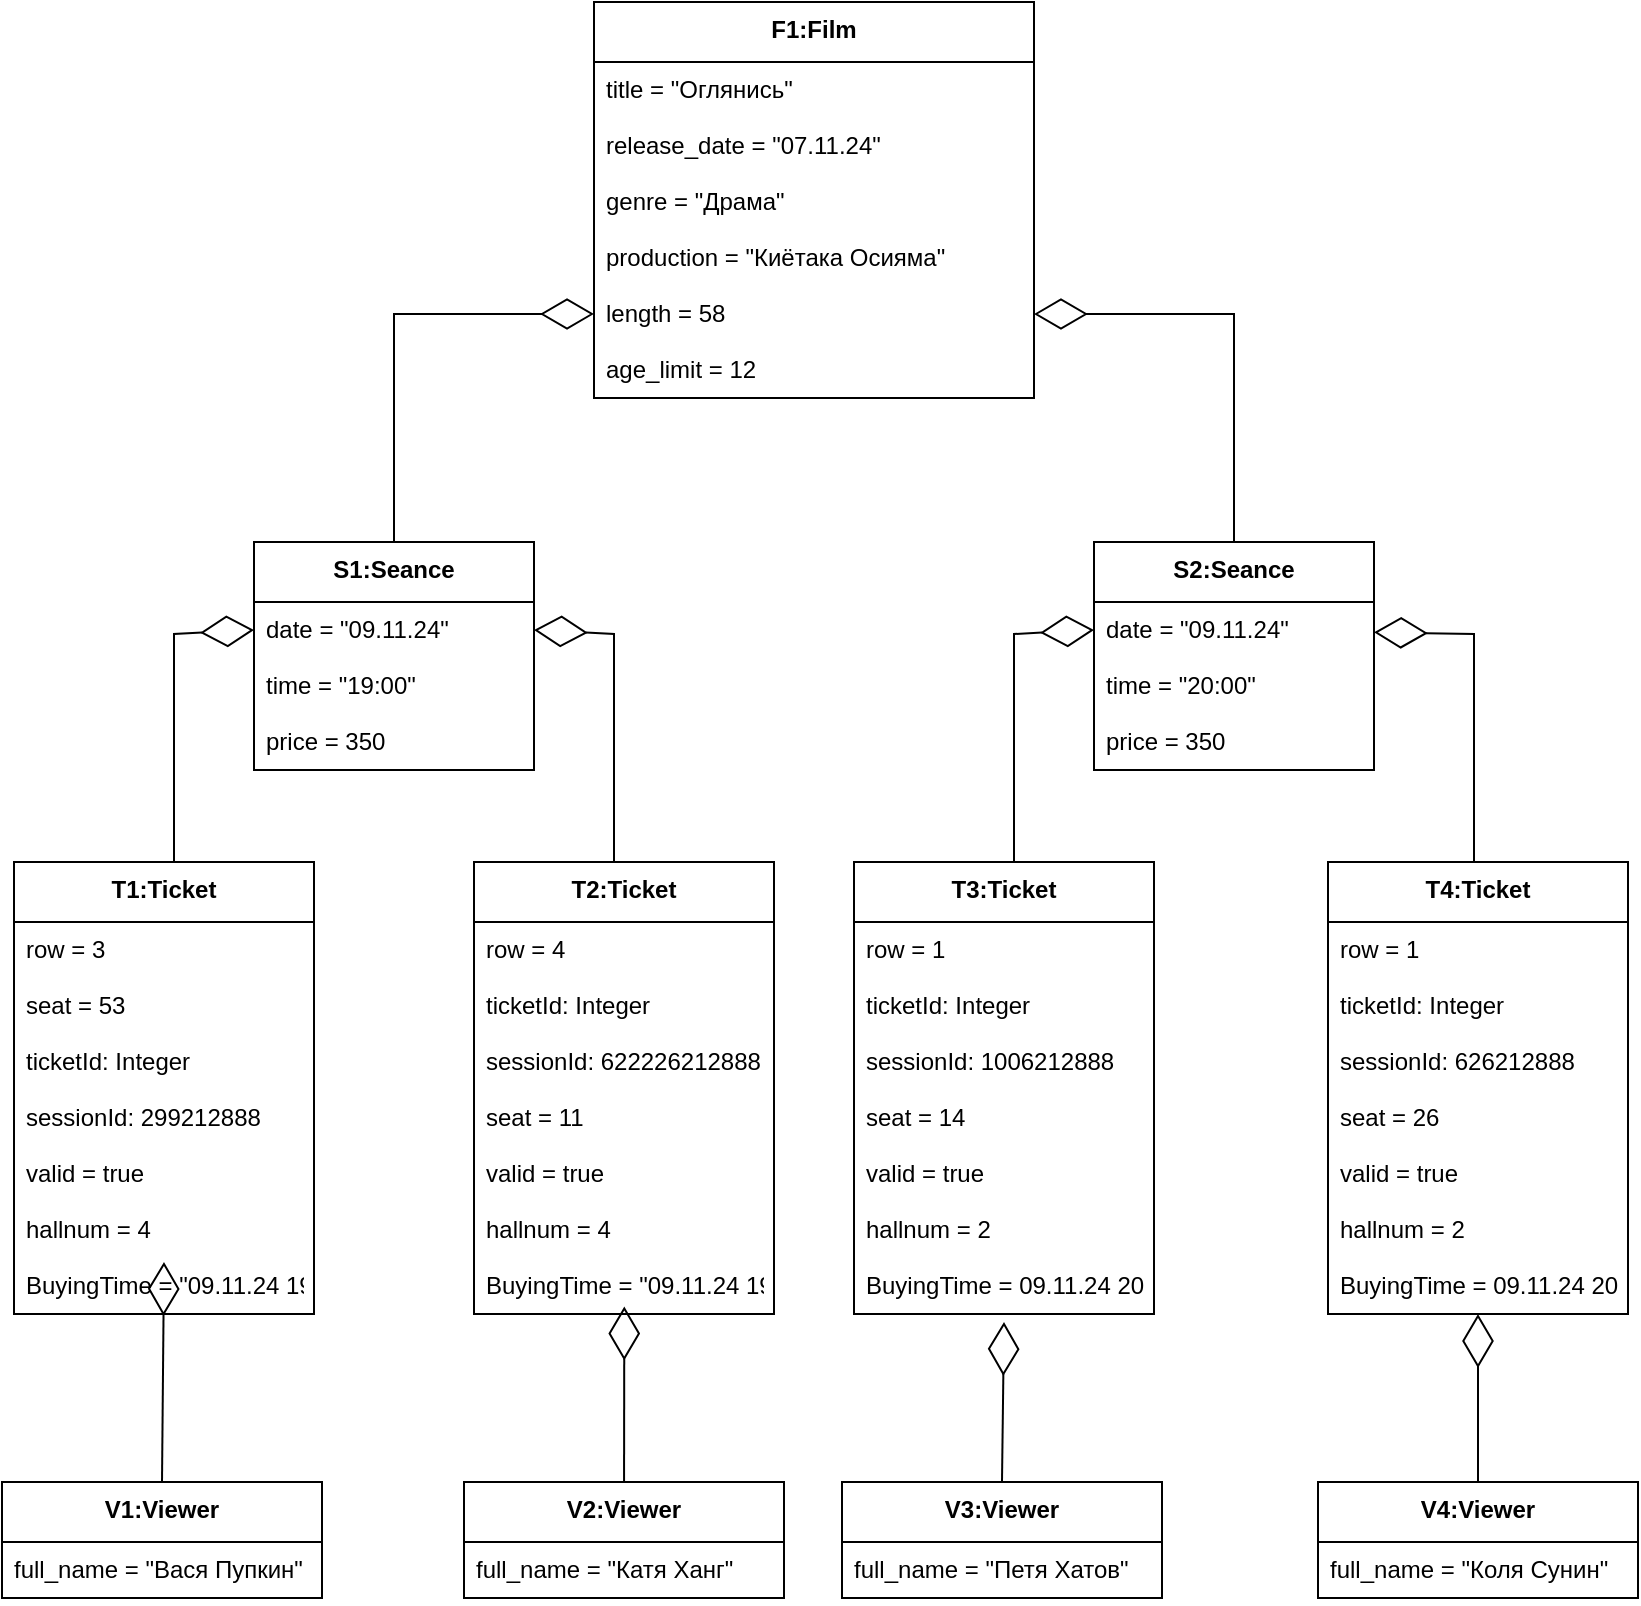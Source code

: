 <mxfile version="24.8.8">
  <diagram id="9sATSurqg9S_n1vcIpef" name="Страница — 2">
    <mxGraphModel dx="726" dy="1291" grid="1" gridSize="10" guides="1" tooltips="1" connect="1" arrows="1" fold="1" page="1" pageScale="1" pageWidth="827" pageHeight="1169" math="0" shadow="0">
      <root>
        <mxCell id="0" />
        <mxCell id="1" parent="0" />
        <mxCell id="dYSt3ZkYuvJvffHsS-Wd-2" value="S1:Seance" style="swimlane;fontStyle=1;align=center;verticalAlign=top;childLayout=stackLayout;horizontal=1;startSize=30;horizontalStack=0;resizeParent=1;resizeParentMax=0;resizeLast=0;collapsible=0;marginBottom=0;" parent="1" vertex="1">
          <mxGeometry x="140" y="400" width="140" height="114" as="geometry" />
        </mxCell>
        <mxCell id="dYSt3ZkYuvJvffHsS-Wd-3" value="date = &quot;09.11.24&quot;" style="text;strokeColor=none;fillColor=none;align=left;verticalAlign=top;spacingLeft=4;spacingRight=4;overflow=hidden;rotatable=0;points=[[0,0.5],[1,0.5]];portConstraint=eastwest;" parent="dYSt3ZkYuvJvffHsS-Wd-2" vertex="1">
          <mxGeometry y="30" width="140" height="28" as="geometry" />
        </mxCell>
        <mxCell id="dYSt3ZkYuvJvffHsS-Wd-4" value="time = &quot;19:00&quot;     " style="text;strokeColor=none;fillColor=none;align=left;verticalAlign=top;spacingLeft=4;spacingRight=4;overflow=hidden;rotatable=0;points=[[0,0.5],[1,0.5]];portConstraint=eastwest;" parent="dYSt3ZkYuvJvffHsS-Wd-2" vertex="1">
          <mxGeometry y="58" width="140" height="28" as="geometry" />
        </mxCell>
        <mxCell id="dYSt3ZkYuvJvffHsS-Wd-5" value="price = 350&#xa;" style="text;strokeColor=none;fillColor=none;align=left;verticalAlign=top;spacingLeft=4;spacingRight=4;overflow=hidden;rotatable=0;points=[[0,0.5],[1,0.5]];portConstraint=eastwest;" parent="dYSt3ZkYuvJvffHsS-Wd-2" vertex="1">
          <mxGeometry y="86" width="140" height="28" as="geometry" />
        </mxCell>
        <mxCell id="dYSt3ZkYuvJvffHsS-Wd-7" value="T1:Ticket" style="swimlane;fontStyle=1;align=center;verticalAlign=top;childLayout=stackLayout;horizontal=1;startSize=30;horizontalStack=0;resizeParent=1;resizeParentMax=0;resizeLast=0;collapsible=0;marginBottom=0;" parent="1" vertex="1">
          <mxGeometry x="20" y="560" width="150" height="226" as="geometry" />
        </mxCell>
        <mxCell id="dYSt3ZkYuvJvffHsS-Wd-8" value="row = 3" style="text;strokeColor=none;fillColor=none;align=left;verticalAlign=top;spacingLeft=4;spacingRight=4;overflow=hidden;rotatable=0;points=[[0,0.5],[1,0.5]];portConstraint=eastwest;" parent="dYSt3ZkYuvJvffHsS-Wd-7" vertex="1">
          <mxGeometry y="30" width="150" height="28" as="geometry" />
        </mxCell>
        <mxCell id="dYSt3ZkYuvJvffHsS-Wd-9" value="seat = 53" style="text;strokeColor=none;fillColor=none;align=left;verticalAlign=top;spacingLeft=4;spacingRight=4;overflow=hidden;rotatable=0;points=[[0,0.5],[1,0.5]];portConstraint=eastwest;" parent="dYSt3ZkYuvJvffHsS-Wd-7" vertex="1">
          <mxGeometry y="58" width="150" height="28" as="geometry" />
        </mxCell>
        <mxCell id="SHrnmr2BKBtcjAR6mjGM-24" value="ticketId: Integer" style="text;strokeColor=none;fillColor=none;align=left;verticalAlign=top;spacingLeft=4;spacingRight=4;overflow=hidden;rotatable=0;points=[[0,0.5],[1,0.5]];portConstraint=eastwest;" vertex="1" parent="dYSt3ZkYuvJvffHsS-Wd-7">
          <mxGeometry y="86" width="150" height="28" as="geometry" />
        </mxCell>
        <mxCell id="SHrnmr2BKBtcjAR6mjGM-23" value="sessionId: 299212888" style="text;strokeColor=none;fillColor=none;align=left;verticalAlign=top;spacingLeft=4;spacingRight=4;overflow=hidden;rotatable=0;points=[[0,0.5],[1,0.5]];portConstraint=eastwest;" vertex="1" parent="dYSt3ZkYuvJvffHsS-Wd-7">
          <mxGeometry y="114" width="150" height="28" as="geometry" />
        </mxCell>
        <mxCell id="SHrnmr2BKBtcjAR6mjGM-22" value="valid = true" style="text;strokeColor=none;fillColor=none;align=left;verticalAlign=top;spacingLeft=4;spacingRight=4;overflow=hidden;rotatable=0;points=[[0,0.5],[1,0.5]];portConstraint=eastwest;" vertex="1" parent="dYSt3ZkYuvJvffHsS-Wd-7">
          <mxGeometry y="142" width="150" height="28" as="geometry" />
        </mxCell>
        <mxCell id="dYSt3ZkYuvJvffHsS-Wd-11" value="hallnum = 4" style="text;strokeColor=none;fillColor=none;align=left;verticalAlign=top;spacingLeft=4;spacingRight=4;overflow=hidden;rotatable=0;points=[[0,0.5],[1,0.5]];portConstraint=eastwest;" parent="dYSt3ZkYuvJvffHsS-Wd-7" vertex="1">
          <mxGeometry y="170" width="150" height="28" as="geometry" />
        </mxCell>
        <mxCell id="dYSt3ZkYuvJvffHsS-Wd-10" value="BuyingTime = &quot;09.11.24 19:00&quot;" style="text;strokeColor=none;fillColor=none;align=left;verticalAlign=top;spacingLeft=4;spacingRight=4;overflow=hidden;rotatable=0;points=[[0,0.5],[1,0.5]];portConstraint=eastwest;" parent="dYSt3ZkYuvJvffHsS-Wd-7" vertex="1">
          <mxGeometry y="198" width="150" height="28" as="geometry" />
        </mxCell>
        <mxCell id="dYSt3ZkYuvJvffHsS-Wd-12" value="V1:Viewer" style="swimlane;fontStyle=1;align=center;verticalAlign=top;childLayout=stackLayout;horizontal=1;startSize=30;horizontalStack=0;resizeParent=1;resizeParentMax=0;resizeLast=0;collapsible=0;marginBottom=0;" parent="1" vertex="1">
          <mxGeometry x="14" y="870" width="160" height="58" as="geometry" />
        </mxCell>
        <mxCell id="dYSt3ZkYuvJvffHsS-Wd-13" value="full_name = &quot;Вася Пупкин&quot;" style="text;strokeColor=none;fillColor=none;align=left;verticalAlign=top;spacingLeft=4;spacingRight=4;overflow=hidden;rotatable=0;points=[[0,0.5],[1,0.5]];portConstraint=eastwest;" parent="dYSt3ZkYuvJvffHsS-Wd-12" vertex="1">
          <mxGeometry y="30" width="160" height="28" as="geometry" />
        </mxCell>
        <mxCell id="SxeeiaMlCdhIL33vLzx1-1" value="F1:Film" style="swimlane;fontStyle=1;align=center;verticalAlign=top;childLayout=stackLayout;horizontal=1;startSize=30;horizontalStack=0;resizeParent=1;resizeParentMax=0;resizeLast=0;collapsible=0;marginBottom=0;" parent="1" vertex="1">
          <mxGeometry x="310" y="130" width="220" height="198" as="geometry" />
        </mxCell>
        <mxCell id="SxeeiaMlCdhIL33vLzx1-2" value="title = &quot;Оглянись&quot;" style="text;strokeColor=none;fillColor=none;align=left;verticalAlign=top;spacingLeft=4;spacingRight=4;overflow=hidden;rotatable=0;points=[[0,0.5],[1,0.5]];portConstraint=eastwest;" parent="SxeeiaMlCdhIL33vLzx1-1" vertex="1">
          <mxGeometry y="30" width="220" height="28" as="geometry" />
        </mxCell>
        <mxCell id="SxeeiaMlCdhIL33vLzx1-3" value="release_date = &quot;07.11.24&quot;" style="text;strokeColor=none;fillColor=none;align=left;verticalAlign=top;spacingLeft=4;spacingRight=4;overflow=hidden;rotatable=0;points=[[0,0.5],[1,0.5]];portConstraint=eastwest;" parent="SxeeiaMlCdhIL33vLzx1-1" vertex="1">
          <mxGeometry y="58" width="220" height="28" as="geometry" />
        </mxCell>
        <mxCell id="SxeeiaMlCdhIL33vLzx1-4" value="genre = &quot;Драма&quot;" style="text;strokeColor=none;fillColor=none;align=left;verticalAlign=top;spacingLeft=4;spacingRight=4;overflow=hidden;rotatable=0;points=[[0,0.5],[1,0.5]];portConstraint=eastwest;" parent="SxeeiaMlCdhIL33vLzx1-1" vertex="1">
          <mxGeometry y="86" width="220" height="28" as="geometry" />
        </mxCell>
        <mxCell id="SxeeiaMlCdhIL33vLzx1-5" value="production = &quot;Киётака Осияма&quot;" style="text;strokeColor=none;fillColor=none;align=left;verticalAlign=top;spacingLeft=4;spacingRight=4;overflow=hidden;rotatable=0;points=[[0,0.5],[1,0.5]];portConstraint=eastwest;" parent="SxeeiaMlCdhIL33vLzx1-1" vertex="1">
          <mxGeometry y="114" width="220" height="28" as="geometry" />
        </mxCell>
        <mxCell id="SxeeiaMlCdhIL33vLzx1-6" value="length = 58" style="text;strokeColor=none;fillColor=none;align=left;verticalAlign=top;spacingLeft=4;spacingRight=4;overflow=hidden;rotatable=0;points=[[0,0.5],[1,0.5]];portConstraint=eastwest;" parent="SxeeiaMlCdhIL33vLzx1-1" vertex="1">
          <mxGeometry y="142" width="220" height="28" as="geometry" />
        </mxCell>
        <mxCell id="SxeeiaMlCdhIL33vLzx1-7" value="age_limit = 12" style="text;strokeColor=none;fillColor=none;align=left;verticalAlign=top;spacingLeft=4;spacingRight=4;overflow=hidden;rotatable=0;points=[[0,0.5],[1,0.5]];portConstraint=eastwest;" parent="SxeeiaMlCdhIL33vLzx1-1" vertex="1">
          <mxGeometry y="170" width="220" height="28" as="geometry" />
        </mxCell>
        <mxCell id="CrPCNS8Jn8yBLBJb4bbg-40" value="S2:Seance" style="swimlane;fontStyle=1;align=center;verticalAlign=top;childLayout=stackLayout;horizontal=1;startSize=30;horizontalStack=0;resizeParent=1;resizeParentMax=0;resizeLast=0;collapsible=0;marginBottom=0;" parent="1" vertex="1">
          <mxGeometry x="560" y="400" width="140" height="114" as="geometry" />
        </mxCell>
        <mxCell id="CrPCNS8Jn8yBLBJb4bbg-41" value="date = &quot;09.11.24&quot;" style="text;strokeColor=none;fillColor=none;align=left;verticalAlign=top;spacingLeft=4;spacingRight=4;overflow=hidden;rotatable=0;points=[[0,0.5],[1,0.5]];portConstraint=eastwest;" parent="CrPCNS8Jn8yBLBJb4bbg-40" vertex="1">
          <mxGeometry y="30" width="140" height="28" as="geometry" />
        </mxCell>
        <mxCell id="CrPCNS8Jn8yBLBJb4bbg-42" value="time = &quot;20:00&quot;     " style="text;strokeColor=none;fillColor=none;align=left;verticalAlign=top;spacingLeft=4;spacingRight=4;overflow=hidden;rotatable=0;points=[[0,0.5],[1,0.5]];portConstraint=eastwest;" parent="CrPCNS8Jn8yBLBJb4bbg-40" vertex="1">
          <mxGeometry y="58" width="140" height="28" as="geometry" />
        </mxCell>
        <mxCell id="CrPCNS8Jn8yBLBJb4bbg-43" value="price = 350&#xa;" style="text;strokeColor=none;fillColor=none;align=left;verticalAlign=top;spacingLeft=4;spacingRight=4;overflow=hidden;rotatable=0;points=[[0,0.5],[1,0.5]];portConstraint=eastwest;" parent="CrPCNS8Jn8yBLBJb4bbg-40" vertex="1">
          <mxGeometry y="86" width="140" height="28" as="geometry" />
        </mxCell>
        <mxCell id="CrPCNS8Jn8yBLBJb4bbg-49" value="T3:Ticket" style="swimlane;fontStyle=1;align=center;verticalAlign=top;childLayout=stackLayout;horizontal=1;startSize=30;horizontalStack=0;resizeParent=1;resizeParentMax=0;resizeLast=0;collapsible=0;marginBottom=0;" parent="1" vertex="1">
          <mxGeometry x="440" y="560" width="150" height="226" as="geometry" />
        </mxCell>
        <mxCell id="CrPCNS8Jn8yBLBJb4bbg-50" value="row = 1" style="text;strokeColor=none;fillColor=none;align=left;verticalAlign=top;spacingLeft=4;spacingRight=4;overflow=hidden;rotatable=0;points=[[0,0.5],[1,0.5]];portConstraint=eastwest;" parent="CrPCNS8Jn8yBLBJb4bbg-49" vertex="1">
          <mxGeometry y="30" width="150" height="28" as="geometry" />
        </mxCell>
        <mxCell id="SHrnmr2BKBtcjAR6mjGM-1" value="ticketId: Integer" style="text;strokeColor=none;fillColor=none;align=left;verticalAlign=top;spacingLeft=4;spacingRight=4;overflow=hidden;rotatable=0;points=[[0,0.5],[1,0.5]];portConstraint=eastwest;" vertex="1" parent="CrPCNS8Jn8yBLBJb4bbg-49">
          <mxGeometry y="58" width="150" height="28" as="geometry" />
        </mxCell>
        <mxCell id="SHrnmr2BKBtcjAR6mjGM-2" value="sessionId: 1006212888" style="text;strokeColor=none;fillColor=none;align=left;verticalAlign=top;spacingLeft=4;spacingRight=4;overflow=hidden;rotatable=0;points=[[0,0.5],[1,0.5]];portConstraint=eastwest;" vertex="1" parent="CrPCNS8Jn8yBLBJb4bbg-49">
          <mxGeometry y="86" width="150" height="28" as="geometry" />
        </mxCell>
        <mxCell id="CrPCNS8Jn8yBLBJb4bbg-51" value="seat = 14" style="text;strokeColor=none;fillColor=none;align=left;verticalAlign=top;spacingLeft=4;spacingRight=4;overflow=hidden;rotatable=0;points=[[0,0.5],[1,0.5]];portConstraint=eastwest;" parent="CrPCNS8Jn8yBLBJb4bbg-49" vertex="1">
          <mxGeometry y="114" width="150" height="28" as="geometry" />
        </mxCell>
        <mxCell id="SHrnmr2BKBtcjAR6mjGM-3" value="valid = true" style="text;strokeColor=none;fillColor=none;align=left;verticalAlign=top;spacingLeft=4;spacingRight=4;overflow=hidden;rotatable=0;points=[[0,0.5],[1,0.5]];portConstraint=eastwest;" vertex="1" parent="CrPCNS8Jn8yBLBJb4bbg-49">
          <mxGeometry y="142" width="150" height="28" as="geometry" />
        </mxCell>
        <mxCell id="CrPCNS8Jn8yBLBJb4bbg-52" value="hallnum = 2" style="text;strokeColor=none;fillColor=none;align=left;verticalAlign=top;spacingLeft=4;spacingRight=4;overflow=hidden;rotatable=0;points=[[0,0.5],[1,0.5]];portConstraint=eastwest;" parent="CrPCNS8Jn8yBLBJb4bbg-49" vertex="1">
          <mxGeometry y="170" width="150" height="28" as="geometry" />
        </mxCell>
        <mxCell id="CrPCNS8Jn8yBLBJb4bbg-53" value="BuyingTime = 09.11.24 20:00" style="text;strokeColor=none;fillColor=none;align=left;verticalAlign=top;spacingLeft=4;spacingRight=4;overflow=hidden;rotatable=0;points=[[0,0.5],[1,0.5]];portConstraint=eastwest;" parent="CrPCNS8Jn8yBLBJb4bbg-49" vertex="1">
          <mxGeometry y="198" width="150" height="28" as="geometry" />
        </mxCell>
        <mxCell id="CrPCNS8Jn8yBLBJb4bbg-64" value="V2:Viewer" style="swimlane;fontStyle=1;align=center;verticalAlign=top;childLayout=stackLayout;horizontal=1;startSize=30;horizontalStack=0;resizeParent=1;resizeParentMax=0;resizeLast=0;collapsible=0;marginBottom=0;" parent="1" vertex="1">
          <mxGeometry x="245" y="870" width="160" height="58" as="geometry" />
        </mxCell>
        <mxCell id="CrPCNS8Jn8yBLBJb4bbg-65" value="full_name = &quot;Катя Ханг&quot;" style="text;strokeColor=none;fillColor=none;align=left;verticalAlign=top;spacingLeft=4;spacingRight=4;overflow=hidden;rotatable=0;points=[[0,0.5],[1,0.5]];portConstraint=eastwest;" parent="CrPCNS8Jn8yBLBJb4bbg-64" vertex="1">
          <mxGeometry y="30" width="160" height="28" as="geometry" />
        </mxCell>
        <mxCell id="CrPCNS8Jn8yBLBJb4bbg-66" value="V3:Viewer" style="swimlane;fontStyle=1;align=center;verticalAlign=top;childLayout=stackLayout;horizontal=1;startSize=30;horizontalStack=0;resizeParent=1;resizeParentMax=0;resizeLast=0;collapsible=0;marginBottom=0;" parent="1" vertex="1">
          <mxGeometry x="434" y="870" width="160" height="58" as="geometry" />
        </mxCell>
        <mxCell id="CrPCNS8Jn8yBLBJb4bbg-67" value="full_name = &quot;Петя Хатов&quot;" style="text;strokeColor=none;fillColor=none;align=left;verticalAlign=top;spacingLeft=4;spacingRight=4;overflow=hidden;rotatable=0;points=[[0,0.5],[1,0.5]];portConstraint=eastwest;" parent="CrPCNS8Jn8yBLBJb4bbg-66" vertex="1">
          <mxGeometry y="30" width="160" height="28" as="geometry" />
        </mxCell>
        <mxCell id="CrPCNS8Jn8yBLBJb4bbg-68" value="V4:Viewer" style="swimlane;fontStyle=1;align=center;verticalAlign=top;childLayout=stackLayout;horizontal=1;startSize=30;horizontalStack=0;resizeParent=1;resizeParentMax=0;resizeLast=0;collapsible=0;marginBottom=0;" parent="1" vertex="1">
          <mxGeometry x="672" y="870" width="160" height="58" as="geometry" />
        </mxCell>
        <mxCell id="CrPCNS8Jn8yBLBJb4bbg-69" value="full_name = &quot;Коля Сунин&quot;" style="text;strokeColor=none;fillColor=none;align=left;verticalAlign=top;spacingLeft=4;spacingRight=4;overflow=hidden;rotatable=0;points=[[0,0.5],[1,0.5]];portConstraint=eastwest;" parent="CrPCNS8Jn8yBLBJb4bbg-68" vertex="1">
          <mxGeometry y="30" width="160" height="28" as="geometry" />
        </mxCell>
        <mxCell id="TDDlu11KEblOeHdVs-mX-6" value="" style="endArrow=diamondThin;endFill=0;endSize=24;html=1;rounded=0;entryX=1;entryY=0.5;entryDx=0;entryDy=0;exitX=0.5;exitY=0;exitDx=0;exitDy=0;" parent="1" source="CrPCNS8Jn8yBLBJb4bbg-40" target="SxeeiaMlCdhIL33vLzx1-6" edge="1">
          <mxGeometry width="160" relative="1" as="geometry">
            <mxPoint x="210" y="490" as="sourcePoint" />
            <mxPoint x="370" y="490" as="targetPoint" />
            <Array as="points">
              <mxPoint x="630" y="286" />
            </Array>
          </mxGeometry>
        </mxCell>
        <mxCell id="TDDlu11KEblOeHdVs-mX-7" value="" style="endArrow=diamondThin;endFill=0;endSize=24;html=1;rounded=0;entryX=0;entryY=0.5;entryDx=0;entryDy=0;exitX=0.5;exitY=0;exitDx=0;exitDy=0;" parent="1" target="SxeeiaMlCdhIL33vLzx1-6" edge="1">
          <mxGeometry width="160" relative="1" as="geometry">
            <mxPoint x="210" y="400" as="sourcePoint" />
            <mxPoint x="110" y="286" as="targetPoint" />
            <Array as="points">
              <mxPoint x="210" y="286" />
            </Array>
          </mxGeometry>
        </mxCell>
        <mxCell id="TDDlu11KEblOeHdVs-mX-8" value="" style="endArrow=diamondThin;endFill=0;endSize=24;html=1;rounded=0;entryX=0;entryY=0.5;entryDx=0;entryDy=0;exitX=0.5;exitY=0;exitDx=0;exitDy=0;" parent="1" target="dYSt3ZkYuvJvffHsS-Wd-3" edge="1">
          <mxGeometry width="160" relative="1" as="geometry">
            <mxPoint x="100" y="560" as="sourcePoint" />
            <mxPoint y="446" as="targetPoint" />
            <Array as="points">
              <mxPoint x="100" y="446" />
            </Array>
          </mxGeometry>
        </mxCell>
        <mxCell id="TDDlu11KEblOeHdVs-mX-9" value="" style="endArrow=diamondThin;endFill=0;endSize=24;html=1;rounded=0;entryX=0;entryY=0.5;entryDx=0;entryDy=0;exitX=0.5;exitY=0;exitDx=0;exitDy=0;" parent="1" edge="1">
          <mxGeometry width="160" relative="1" as="geometry">
            <mxPoint x="520" y="560" as="sourcePoint" />
            <mxPoint x="560" y="444" as="targetPoint" />
            <Array as="points">
              <mxPoint x="520" y="446" />
            </Array>
          </mxGeometry>
        </mxCell>
        <mxCell id="TDDlu11KEblOeHdVs-mX-10" value="" style="endArrow=diamondThin;endFill=0;endSize=24;html=1;rounded=0;entryX=1;entryY=0.5;entryDx=0;entryDy=0;exitX=0.5;exitY=0;exitDx=0;exitDy=0;" parent="1" target="dYSt3ZkYuvJvffHsS-Wd-3" edge="1">
          <mxGeometry width="160" relative="1" as="geometry">
            <mxPoint x="320" y="560" as="sourcePoint" />
            <mxPoint x="360" y="444" as="targetPoint" />
            <Array as="points">
              <mxPoint x="320" y="446" />
            </Array>
          </mxGeometry>
        </mxCell>
        <mxCell id="TDDlu11KEblOeHdVs-mX-11" value="" style="endArrow=diamondThin;endFill=0;endSize=24;html=1;rounded=0;exitX=0.5;exitY=0;exitDx=0;exitDy=0;" parent="1" target="CrPCNS8Jn8yBLBJb4bbg-41" edge="1">
          <mxGeometry width="160" relative="1" as="geometry">
            <mxPoint x="750" y="560" as="sourcePoint" />
            <mxPoint x="790" y="444" as="targetPoint" />
            <Array as="points">
              <mxPoint x="750" y="446" />
            </Array>
          </mxGeometry>
        </mxCell>
        <mxCell id="TDDlu11KEblOeHdVs-mX-14" value="" style="endArrow=diamondThin;endFill=0;endSize=24;html=1;rounded=0;exitX=0.5;exitY=0;exitDx=0;exitDy=0;entryX=0.5;entryY=1.071;entryDx=0;entryDy=0;entryPerimeter=0;" parent="1" source="dYSt3ZkYuvJvffHsS-Wd-12" target="dYSt3ZkYuvJvffHsS-Wd-11" edge="1">
          <mxGeometry width="160" relative="1" as="geometry">
            <mxPoint x="200" y="740" as="sourcePoint" />
            <mxPoint x="93" y="706" as="targetPoint" />
          </mxGeometry>
        </mxCell>
        <mxCell id="TDDlu11KEblOeHdVs-mX-15" value="" style="endArrow=diamondThin;endFill=0;endSize=24;html=1;rounded=0;entryX=0.501;entryY=0.867;entryDx=0;entryDy=0;entryPerimeter=0;" parent="1" edge="1" target="SHrnmr2BKBtcjAR6mjGM-20" source="CrPCNS8Jn8yBLBJb4bbg-64">
          <mxGeometry width="160" relative="1" as="geometry">
            <mxPoint x="294.5" y="770" as="sourcePoint" />
            <mxPoint x="294.5" y="704" as="targetPoint" />
          </mxGeometry>
        </mxCell>
        <mxCell id="TDDlu11KEblOeHdVs-mX-16" value="" style="endArrow=diamondThin;endFill=0;endSize=24;html=1;rounded=0;exitX=0.5;exitY=0;exitDx=0;exitDy=0;" parent="1" edge="1" source="CrPCNS8Jn8yBLBJb4bbg-66">
          <mxGeometry width="160" relative="1" as="geometry">
            <mxPoint x="514.5" y="770" as="sourcePoint" />
            <mxPoint x="515" y="790" as="targetPoint" />
          </mxGeometry>
        </mxCell>
        <mxCell id="TDDlu11KEblOeHdVs-mX-17" value="" style="endArrow=diamondThin;endFill=0;endSize=24;html=1;rounded=0;" parent="1" edge="1" target="SHrnmr2BKBtcjAR6mjGM-11" source="CrPCNS8Jn8yBLBJb4bbg-68">
          <mxGeometry width="160" relative="1" as="geometry">
            <mxPoint x="734.5" y="768" as="sourcePoint" />
            <mxPoint x="734.5" y="702" as="targetPoint" />
          </mxGeometry>
        </mxCell>
        <mxCell id="SHrnmr2BKBtcjAR6mjGM-4" value="T4:Ticket" style="swimlane;fontStyle=1;align=center;verticalAlign=top;childLayout=stackLayout;horizontal=1;startSize=30;horizontalStack=0;resizeParent=1;resizeParentMax=0;resizeLast=0;collapsible=0;marginBottom=0;" vertex="1" parent="1">
          <mxGeometry x="677" y="560" width="150" height="226" as="geometry" />
        </mxCell>
        <mxCell id="SHrnmr2BKBtcjAR6mjGM-5" value="row = 1" style="text;strokeColor=none;fillColor=none;align=left;verticalAlign=top;spacingLeft=4;spacingRight=4;overflow=hidden;rotatable=0;points=[[0,0.5],[1,0.5]];portConstraint=eastwest;" vertex="1" parent="SHrnmr2BKBtcjAR6mjGM-4">
          <mxGeometry y="30" width="150" height="28" as="geometry" />
        </mxCell>
        <mxCell id="SHrnmr2BKBtcjAR6mjGM-6" value="ticketId: Integer" style="text;strokeColor=none;fillColor=none;align=left;verticalAlign=top;spacingLeft=4;spacingRight=4;overflow=hidden;rotatable=0;points=[[0,0.5],[1,0.5]];portConstraint=eastwest;" vertex="1" parent="SHrnmr2BKBtcjAR6mjGM-4">
          <mxGeometry y="58" width="150" height="28" as="geometry" />
        </mxCell>
        <mxCell id="SHrnmr2BKBtcjAR6mjGM-7" value="sessionId: 626212888" style="text;strokeColor=none;fillColor=none;align=left;verticalAlign=top;spacingLeft=4;spacingRight=4;overflow=hidden;rotatable=0;points=[[0,0.5],[1,0.5]];portConstraint=eastwest;" vertex="1" parent="SHrnmr2BKBtcjAR6mjGM-4">
          <mxGeometry y="86" width="150" height="28" as="geometry" />
        </mxCell>
        <mxCell id="SHrnmr2BKBtcjAR6mjGM-8" value="seat = 26" style="text;strokeColor=none;fillColor=none;align=left;verticalAlign=top;spacingLeft=4;spacingRight=4;overflow=hidden;rotatable=0;points=[[0,0.5],[1,0.5]];portConstraint=eastwest;" vertex="1" parent="SHrnmr2BKBtcjAR6mjGM-4">
          <mxGeometry y="114" width="150" height="28" as="geometry" />
        </mxCell>
        <mxCell id="SHrnmr2BKBtcjAR6mjGM-9" value="valid = true" style="text;strokeColor=none;fillColor=none;align=left;verticalAlign=top;spacingLeft=4;spacingRight=4;overflow=hidden;rotatable=0;points=[[0,0.5],[1,0.5]];portConstraint=eastwest;" vertex="1" parent="SHrnmr2BKBtcjAR6mjGM-4">
          <mxGeometry y="142" width="150" height="28" as="geometry" />
        </mxCell>
        <mxCell id="SHrnmr2BKBtcjAR6mjGM-10" value="hallnum = 2" style="text;strokeColor=none;fillColor=none;align=left;verticalAlign=top;spacingLeft=4;spacingRight=4;overflow=hidden;rotatable=0;points=[[0,0.5],[1,0.5]];portConstraint=eastwest;" vertex="1" parent="SHrnmr2BKBtcjAR6mjGM-4">
          <mxGeometry y="170" width="150" height="28" as="geometry" />
        </mxCell>
        <mxCell id="SHrnmr2BKBtcjAR6mjGM-11" value="BuyingTime = 09.11.24 20:00" style="text;strokeColor=none;fillColor=none;align=left;verticalAlign=top;spacingLeft=4;spacingRight=4;overflow=hidden;rotatable=0;points=[[0,0.5],[1,0.5]];portConstraint=eastwest;" vertex="1" parent="SHrnmr2BKBtcjAR6mjGM-4">
          <mxGeometry y="198" width="150" height="28" as="geometry" />
        </mxCell>
        <mxCell id="SHrnmr2BKBtcjAR6mjGM-13" value="T2:Ticket" style="swimlane;fontStyle=1;align=center;verticalAlign=top;childLayout=stackLayout;horizontal=1;startSize=30;horizontalStack=0;resizeParent=1;resizeParentMax=0;resizeLast=0;collapsible=0;marginBottom=0;" vertex="1" parent="1">
          <mxGeometry x="250" y="560" width="150" height="226" as="geometry" />
        </mxCell>
        <mxCell id="SHrnmr2BKBtcjAR6mjGM-14" value="row = 4" style="text;strokeColor=none;fillColor=none;align=left;verticalAlign=top;spacingLeft=4;spacingRight=4;overflow=hidden;rotatable=0;points=[[0,0.5],[1,0.5]];portConstraint=eastwest;" vertex="1" parent="SHrnmr2BKBtcjAR6mjGM-13">
          <mxGeometry y="30" width="150" height="28" as="geometry" />
        </mxCell>
        <mxCell id="SHrnmr2BKBtcjAR6mjGM-15" value="ticketId: Integer" style="text;strokeColor=none;fillColor=none;align=left;verticalAlign=top;spacingLeft=4;spacingRight=4;overflow=hidden;rotatable=0;points=[[0,0.5],[1,0.5]];portConstraint=eastwest;" vertex="1" parent="SHrnmr2BKBtcjAR6mjGM-13">
          <mxGeometry y="58" width="150" height="28" as="geometry" />
        </mxCell>
        <mxCell id="SHrnmr2BKBtcjAR6mjGM-16" value="sessionId: 622226212888" style="text;strokeColor=none;fillColor=none;align=left;verticalAlign=top;spacingLeft=4;spacingRight=4;overflow=hidden;rotatable=0;points=[[0,0.5],[1,0.5]];portConstraint=eastwest;" vertex="1" parent="SHrnmr2BKBtcjAR6mjGM-13">
          <mxGeometry y="86" width="150" height="28" as="geometry" />
        </mxCell>
        <mxCell id="SHrnmr2BKBtcjAR6mjGM-17" value="seat = 11" style="text;strokeColor=none;fillColor=none;align=left;verticalAlign=top;spacingLeft=4;spacingRight=4;overflow=hidden;rotatable=0;points=[[0,0.5],[1,0.5]];portConstraint=eastwest;" vertex="1" parent="SHrnmr2BKBtcjAR6mjGM-13">
          <mxGeometry y="114" width="150" height="28" as="geometry" />
        </mxCell>
        <mxCell id="SHrnmr2BKBtcjAR6mjGM-18" value="valid = true" style="text;strokeColor=none;fillColor=none;align=left;verticalAlign=top;spacingLeft=4;spacingRight=4;overflow=hidden;rotatable=0;points=[[0,0.5],[1,0.5]];portConstraint=eastwest;" vertex="1" parent="SHrnmr2BKBtcjAR6mjGM-13">
          <mxGeometry y="142" width="150" height="28" as="geometry" />
        </mxCell>
        <mxCell id="SHrnmr2BKBtcjAR6mjGM-19" value="hallnum = 4" style="text;strokeColor=none;fillColor=none;align=left;verticalAlign=top;spacingLeft=4;spacingRight=4;overflow=hidden;rotatable=0;points=[[0,0.5],[1,0.5]];portConstraint=eastwest;" vertex="1" parent="SHrnmr2BKBtcjAR6mjGM-13">
          <mxGeometry y="170" width="150" height="28" as="geometry" />
        </mxCell>
        <mxCell id="SHrnmr2BKBtcjAR6mjGM-20" value="BuyingTime = &quot;09.11.24 19:00&quot;" style="text;strokeColor=none;fillColor=none;align=left;verticalAlign=top;spacingLeft=4;spacingRight=4;overflow=hidden;rotatable=0;points=[[0,0.5],[1,0.5]];portConstraint=eastwest;" vertex="1" parent="SHrnmr2BKBtcjAR6mjGM-13">
          <mxGeometry y="198" width="150" height="28" as="geometry" />
        </mxCell>
      </root>
    </mxGraphModel>
  </diagram>
</mxfile>
